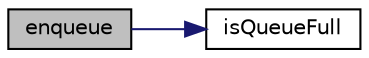 digraph "enqueue"
{
  edge [fontname="Helvetica",fontsize="10",labelfontname="Helvetica",labelfontsize="10"];
  node [fontname="Helvetica",fontsize="10",shape=record];
  rankdir="LR";
  Node1 [label="enqueue",height=0.2,width=0.4,color="black", fillcolor="grey75", style="filled", fontcolor="black"];
  Node1 -> Node2 [color="midnightblue",fontsize="10",style="solid",fontname="Helvetica"];
  Node2 [label="isQueueFull",height=0.2,width=0.4,color="black", fillcolor="white", style="filled",URL="$queue_8c.html#ac068bab3966f5df4d7b964a521e76b74"];
}
